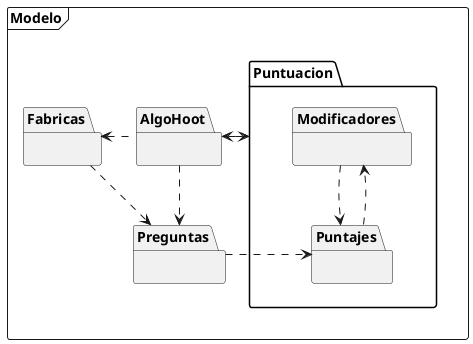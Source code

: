 @startuml


package Modelo <<Frame>> {

}


package Modelo.Preguntas {
}
package Modelo.Fabricas {
}
package Modelo.Puntuacion {
}
package Modelo.AlgoHoot {
}

package Modelo.Puntuacion.Modificadores {

}
package Modelo.Puntuacion.Puntajes {

}



AlgoHoot .left.> Fabricas
Fabricas ..> Preguntas
Puntajes ..> Modificadores
Modificadores ..> Puntajes
AlgoHoot ..> Preguntas
Preguntas ..> Puntajes


Puntuacion .left.> AlgoHoot
AlgoHoot .left.> Puntuacion




@enduml